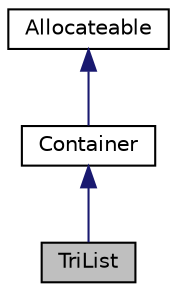 digraph "TriList"
{
  edge [fontname="Helvetica",fontsize="10",labelfontname="Helvetica",labelfontsize="10"];
  node [fontname="Helvetica",fontsize="10",shape=record];
  Node1 [label="TriList",height=0.2,width=0.4,color="black", fillcolor="grey75", style="filled", fontcolor="black"];
  Node2 -> Node1 [dir="back",color="midnightblue",fontsize="10",style="solid"];
  Node2 [label="Container",height=0.2,width=0.4,color="black", fillcolor="white", style="filled",URL="$class_container.html"];
  Node3 -> Node2 [dir="back",color="midnightblue",fontsize="10",style="solid"];
  Node3 [label="Allocateable",height=0.2,width=0.4,color="black", fillcolor="white", style="filled",URL="$class_allocateable.html"];
}
